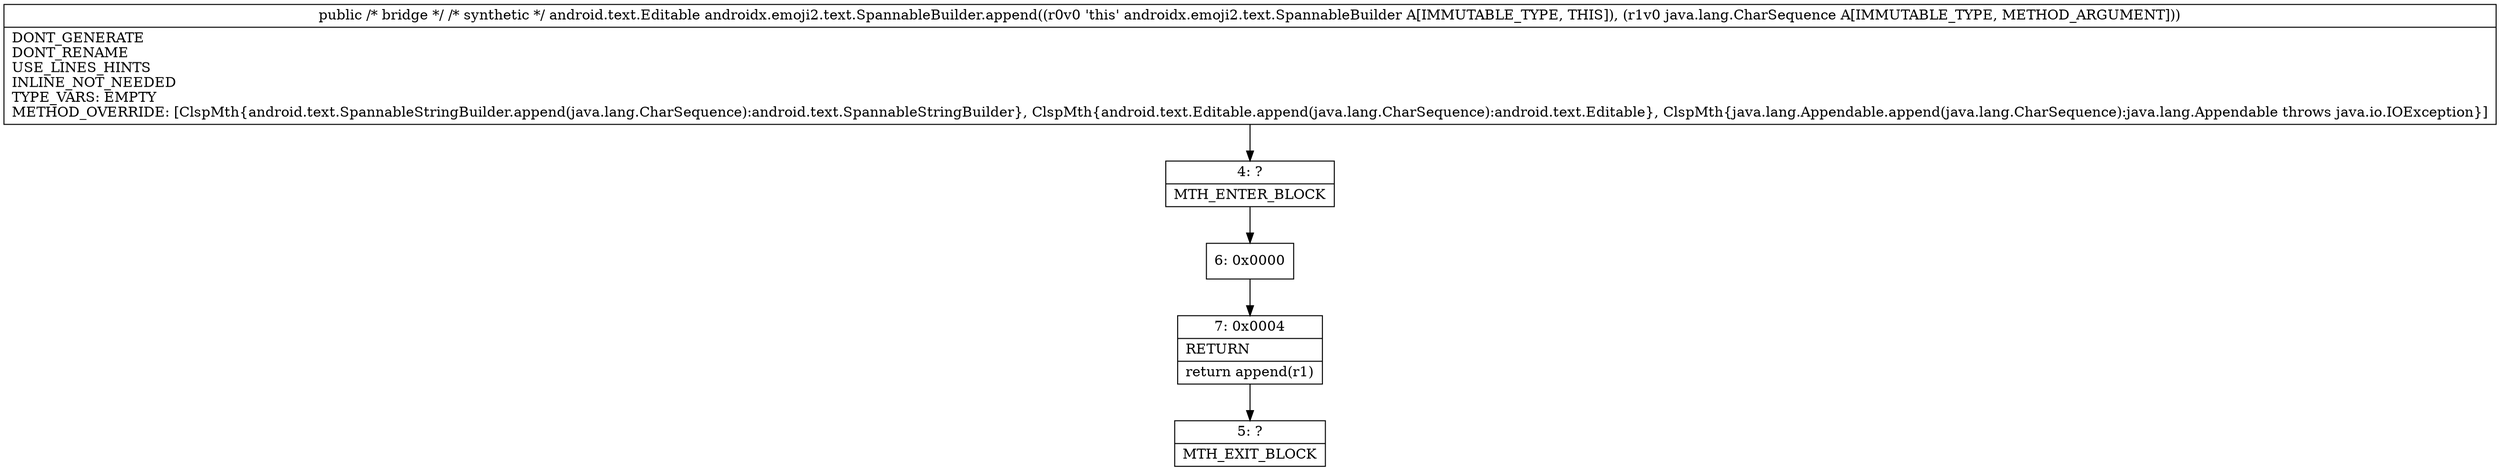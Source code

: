 digraph "CFG forandroidx.emoji2.text.SpannableBuilder.append(Ljava\/lang\/CharSequence;)Landroid\/text\/Editable;" {
Node_4 [shape=record,label="{4\:\ ?|MTH_ENTER_BLOCK\l}"];
Node_6 [shape=record,label="{6\:\ 0x0000}"];
Node_7 [shape=record,label="{7\:\ 0x0004|RETURN\l|return append(r1)\l}"];
Node_5 [shape=record,label="{5\:\ ?|MTH_EXIT_BLOCK\l}"];
MethodNode[shape=record,label="{public \/* bridge *\/ \/* synthetic *\/ android.text.Editable androidx.emoji2.text.SpannableBuilder.append((r0v0 'this' androidx.emoji2.text.SpannableBuilder A[IMMUTABLE_TYPE, THIS]), (r1v0 java.lang.CharSequence A[IMMUTABLE_TYPE, METHOD_ARGUMENT]))  | DONT_GENERATE\lDONT_RENAME\lUSE_LINES_HINTS\lINLINE_NOT_NEEDED\lTYPE_VARS: EMPTY\lMETHOD_OVERRIDE: [ClspMth\{android.text.SpannableStringBuilder.append(java.lang.CharSequence):android.text.SpannableStringBuilder\}, ClspMth\{android.text.Editable.append(java.lang.CharSequence):android.text.Editable\}, ClspMth\{java.lang.Appendable.append(java.lang.CharSequence):java.lang.Appendable throws java.io.IOException\}]\l}"];
MethodNode -> Node_4;Node_4 -> Node_6;
Node_6 -> Node_7;
Node_7 -> Node_5;
}

